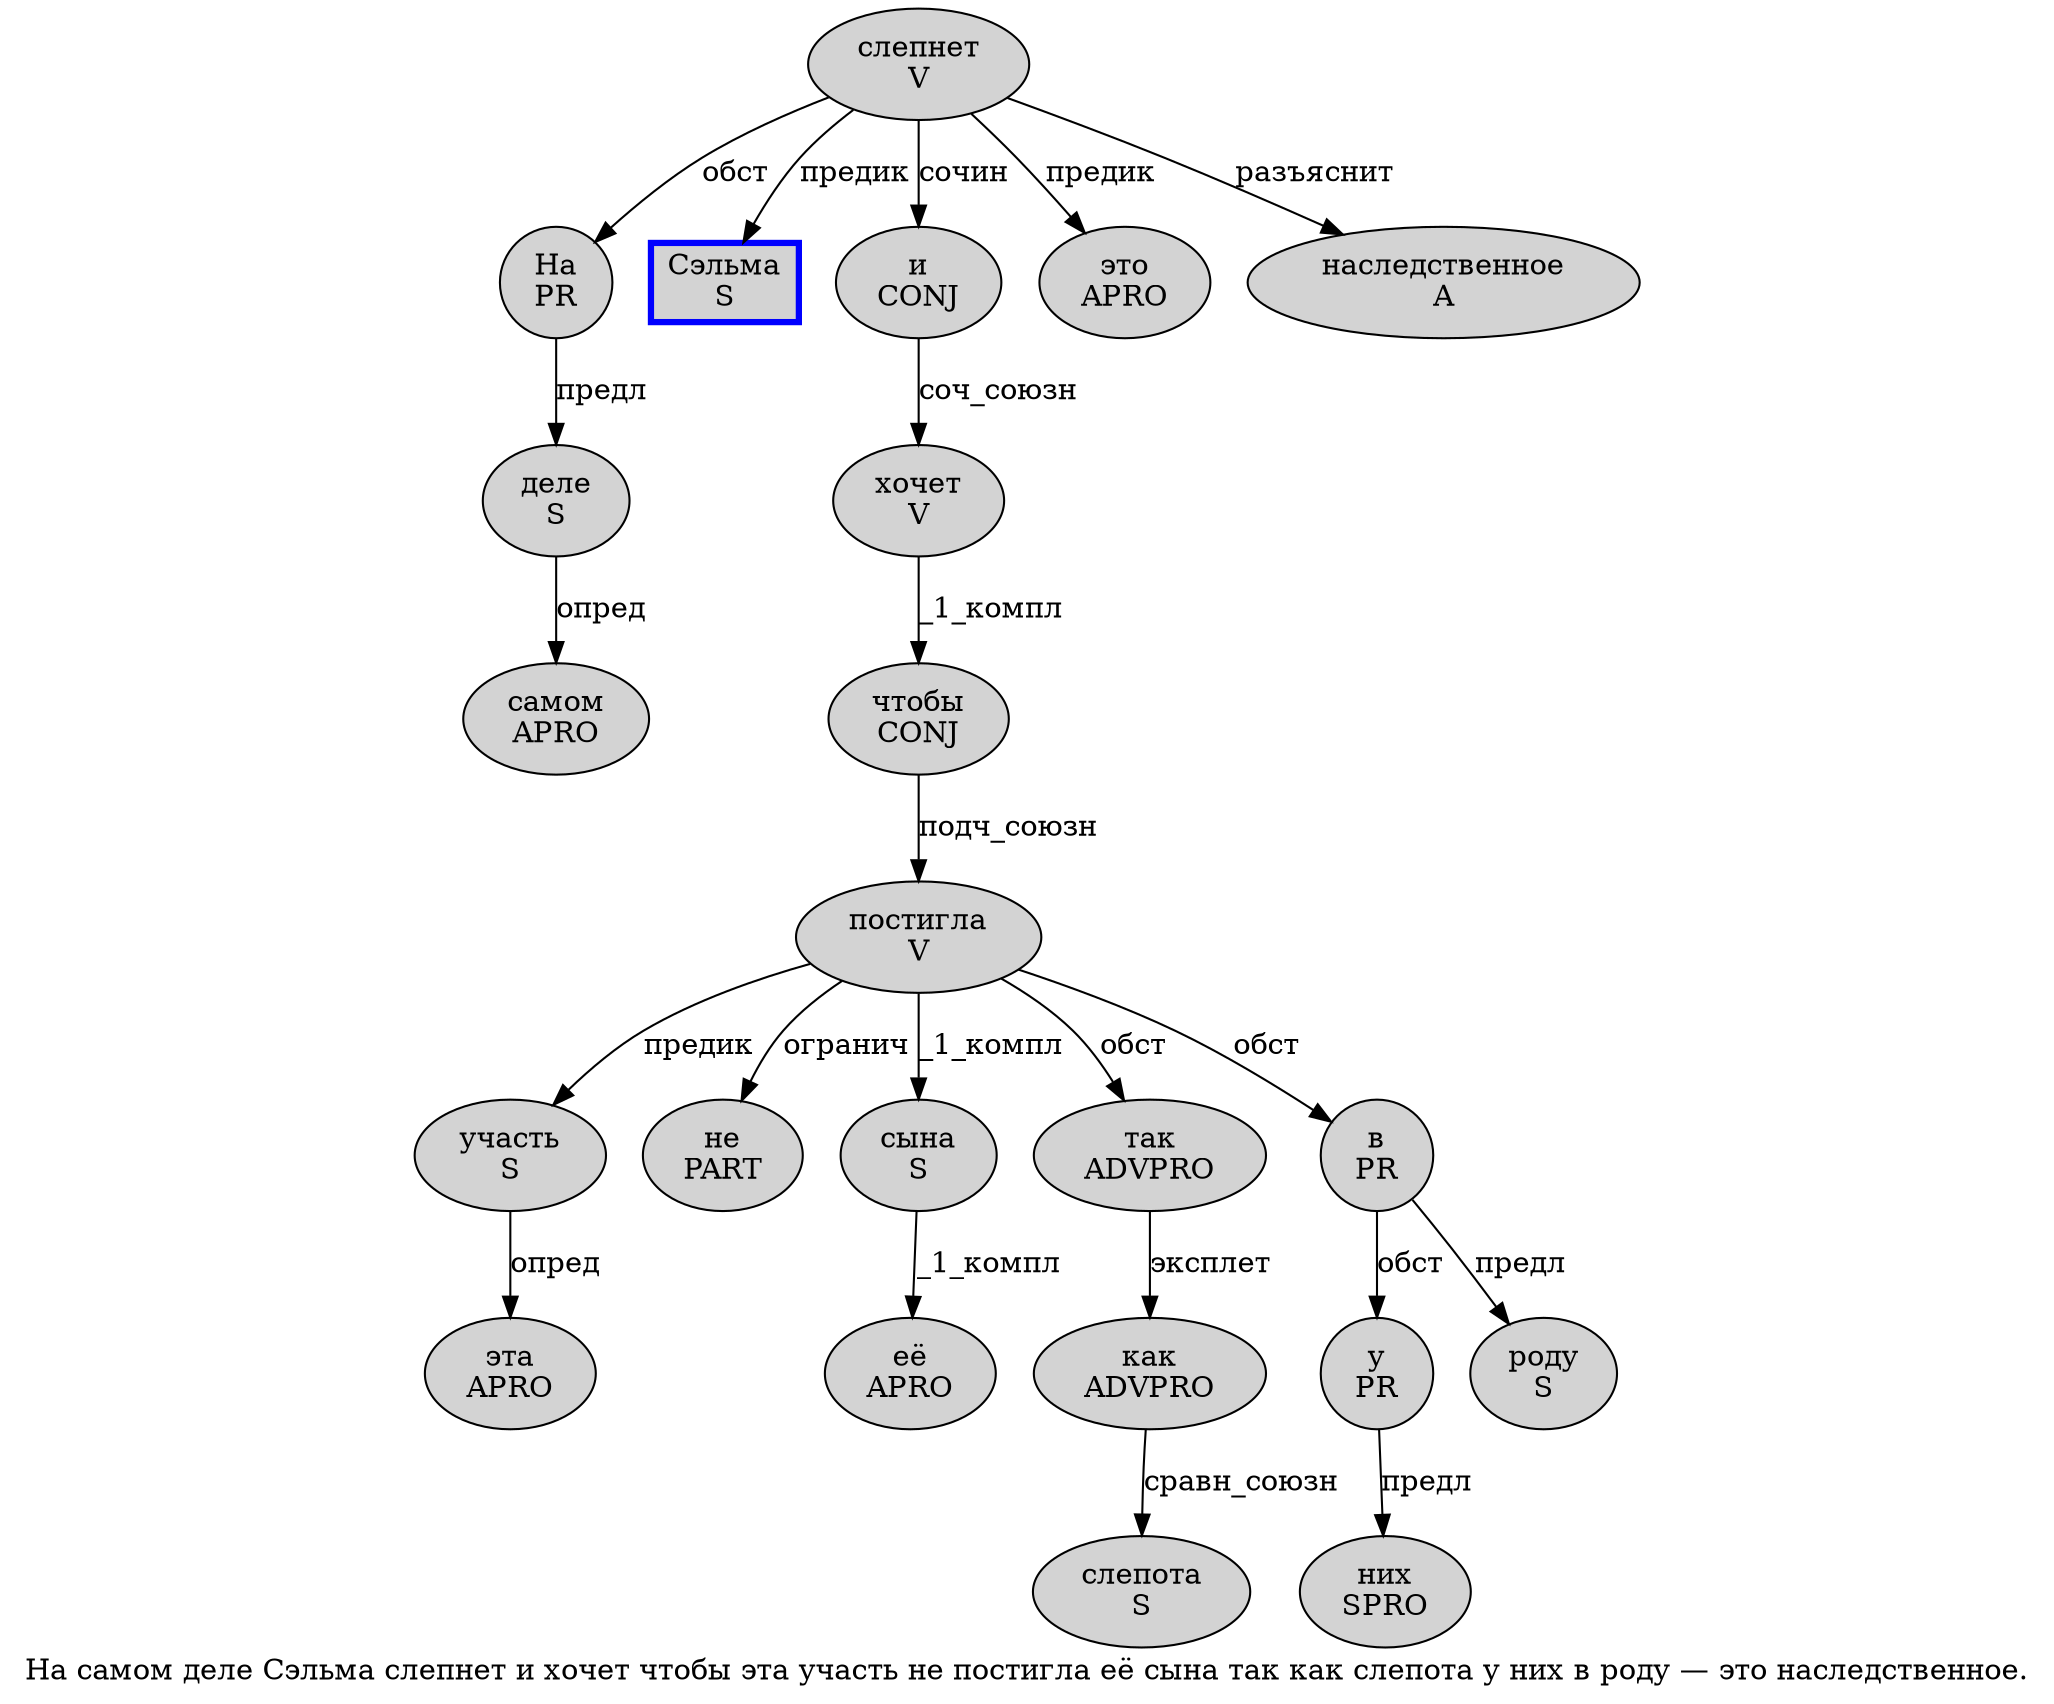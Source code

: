 digraph SENTENCE_1087 {
	graph [label="На самом деле Сэльма слепнет и хочет чтобы эта участь не постигла её сына так как слепота у них в роду — это наследственное."]
	node [style=filled]
		0 [label="На
PR" color="" fillcolor=lightgray penwidth=1 shape=ellipse]
		1 [label="самом
APRO" color="" fillcolor=lightgray penwidth=1 shape=ellipse]
		2 [label="деле
S" color="" fillcolor=lightgray penwidth=1 shape=ellipse]
		3 [label="Сэльма
S" color=blue fillcolor=lightgray penwidth=3 shape=box]
		4 [label="слепнет
V" color="" fillcolor=lightgray penwidth=1 shape=ellipse]
		5 [label="и
CONJ" color="" fillcolor=lightgray penwidth=1 shape=ellipse]
		6 [label="хочет
V" color="" fillcolor=lightgray penwidth=1 shape=ellipse]
		7 [label="чтобы
CONJ" color="" fillcolor=lightgray penwidth=1 shape=ellipse]
		8 [label="эта
APRO" color="" fillcolor=lightgray penwidth=1 shape=ellipse]
		9 [label="участь
S" color="" fillcolor=lightgray penwidth=1 shape=ellipse]
		10 [label="не
PART" color="" fillcolor=lightgray penwidth=1 shape=ellipse]
		11 [label="постигла
V" color="" fillcolor=lightgray penwidth=1 shape=ellipse]
		12 [label="её
APRO" color="" fillcolor=lightgray penwidth=1 shape=ellipse]
		13 [label="сына
S" color="" fillcolor=lightgray penwidth=1 shape=ellipse]
		14 [label="так
ADVPRO" color="" fillcolor=lightgray penwidth=1 shape=ellipse]
		15 [label="как
ADVPRO" color="" fillcolor=lightgray penwidth=1 shape=ellipse]
		16 [label="слепота
S" color="" fillcolor=lightgray penwidth=1 shape=ellipse]
		17 [label="у
PR" color="" fillcolor=lightgray penwidth=1 shape=ellipse]
		18 [label="них
SPRO" color="" fillcolor=lightgray penwidth=1 shape=ellipse]
		19 [label="в
PR" color="" fillcolor=lightgray penwidth=1 shape=ellipse]
		20 [label="роду
S" color="" fillcolor=lightgray penwidth=1 shape=ellipse]
		22 [label="это
APRO" color="" fillcolor=lightgray penwidth=1 shape=ellipse]
		23 [label="наследственное
A" color="" fillcolor=lightgray penwidth=1 shape=ellipse]
			5 -> 6 [label="соч_союзн"]
			2 -> 1 [label="опред"]
			19 -> 17 [label="обст"]
			19 -> 20 [label="предл"]
			4 -> 0 [label="обст"]
			4 -> 3 [label="предик"]
			4 -> 5 [label="сочин"]
			4 -> 22 [label="предик"]
			4 -> 23 [label="разъяснит"]
			6 -> 7 [label="_1_компл"]
			0 -> 2 [label="предл"]
			9 -> 8 [label="опред"]
			15 -> 16 [label="сравн_союзн"]
			17 -> 18 [label="предл"]
			11 -> 9 [label="предик"]
			11 -> 10 [label="огранич"]
			11 -> 13 [label="_1_компл"]
			11 -> 14 [label="обст"]
			11 -> 19 [label="обст"]
			14 -> 15 [label="эксплет"]
			7 -> 11 [label="подч_союзн"]
			13 -> 12 [label="_1_компл"]
}